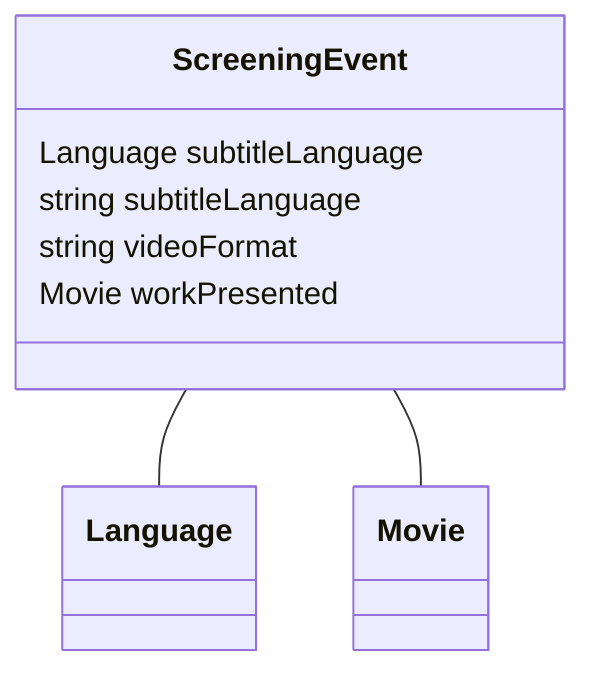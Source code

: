 classDiagram
  ScreeningEvent -- Language
  ScreeningEvent -- Movie


class ScreeningEvent {

  Language subtitleLanguage
  string subtitleLanguage
  string videoFormat
  Movie workPresented

 }